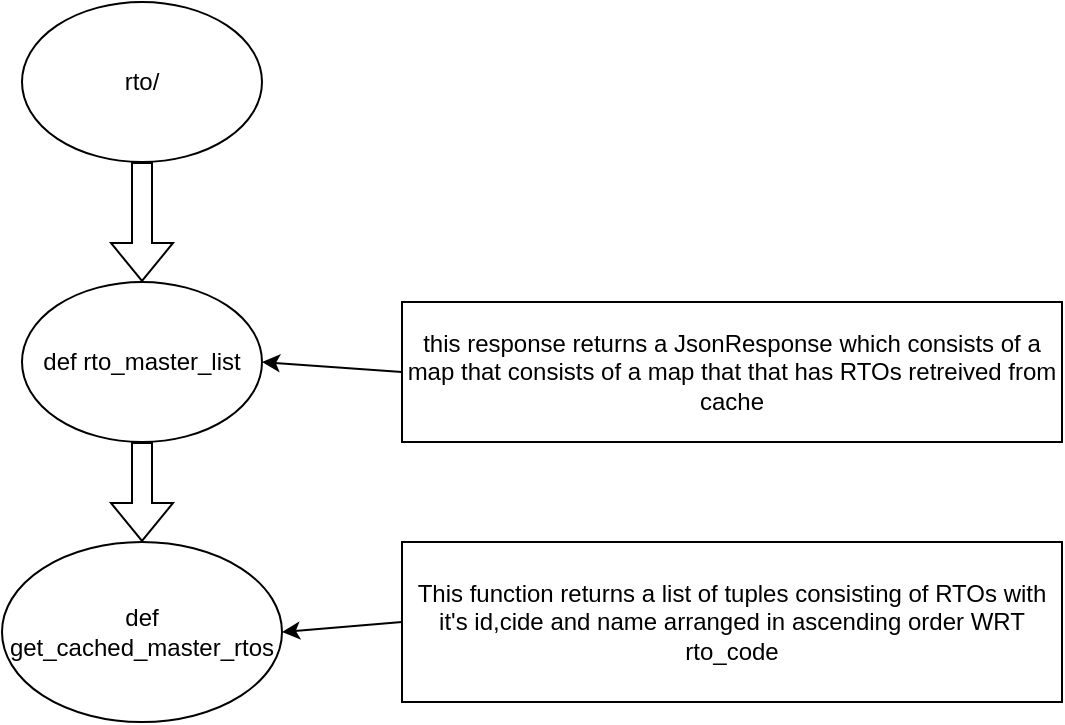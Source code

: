 <mxfile version="21.0.6" type="github">
  <diagram name="Page-1" id="XvIa45HJNEei16wGkZM6">
    <mxGraphModel dx="808" dy="434" grid="1" gridSize="10" guides="1" tooltips="1" connect="1" arrows="1" fold="1" page="1" pageScale="1" pageWidth="827" pageHeight="1169" math="0" shadow="0">
      <root>
        <mxCell id="0" />
        <mxCell id="1" parent="0" />
        <mxCell id="YsucVsIeHG13mqXu_B8P-1" value="rto/" style="ellipse;whiteSpace=wrap;html=1;" vertex="1" parent="1">
          <mxGeometry x="130" y="50" width="120" height="80" as="geometry" />
        </mxCell>
        <mxCell id="YsucVsIeHG13mqXu_B8P-2" value="" style="shape=flexArrow;endArrow=classic;html=1;rounded=0;exitX=0.5;exitY=1;exitDx=0;exitDy=0;" edge="1" parent="1" source="YsucVsIeHG13mqXu_B8P-1">
          <mxGeometry width="50" height="50" relative="1" as="geometry">
            <mxPoint x="390" y="260" as="sourcePoint" />
            <mxPoint x="190" y="190" as="targetPoint" />
          </mxGeometry>
        </mxCell>
        <mxCell id="YsucVsIeHG13mqXu_B8P-3" value="def rto_master_list" style="ellipse;whiteSpace=wrap;html=1;" vertex="1" parent="1">
          <mxGeometry x="130" y="190" width="120" height="80" as="geometry" />
        </mxCell>
        <mxCell id="YsucVsIeHG13mqXu_B8P-4" value="this response returns a JsonResponse which consists of a map that consists of a map that that has RTOs retreived from cache" style="rounded=0;whiteSpace=wrap;html=1;" vertex="1" parent="1">
          <mxGeometry x="320" y="200" width="330" height="70" as="geometry" />
        </mxCell>
        <mxCell id="YsucVsIeHG13mqXu_B8P-5" value="" style="shape=flexArrow;endArrow=classic;html=1;rounded=0;exitX=0.5;exitY=1;exitDx=0;exitDy=0;" edge="1" parent="1" source="YsucVsIeHG13mqXu_B8P-3">
          <mxGeometry width="50" height="50" relative="1" as="geometry">
            <mxPoint x="320" y="330" as="sourcePoint" />
            <mxPoint x="190" y="320" as="targetPoint" />
          </mxGeometry>
        </mxCell>
        <mxCell id="YsucVsIeHG13mqXu_B8P-6" value="def get_cached_master_rtos" style="ellipse;whiteSpace=wrap;html=1;" vertex="1" parent="1">
          <mxGeometry x="120" y="320" width="140" height="90" as="geometry" />
        </mxCell>
        <mxCell id="YsucVsIeHG13mqXu_B8P-7" value="This function returns a list of tuples consisting of RTOs with it&#39;s id,cide and name arranged in ascending order WRT rto_code" style="rounded=0;whiteSpace=wrap;html=1;" vertex="1" parent="1">
          <mxGeometry x="320" y="320" width="330" height="80" as="geometry" />
        </mxCell>
        <mxCell id="YsucVsIeHG13mqXu_B8P-8" value="" style="endArrow=classic;html=1;rounded=0;exitX=0;exitY=0.5;exitDx=0;exitDy=0;entryX=1;entryY=0.5;entryDx=0;entryDy=0;" edge="1" parent="1" source="YsucVsIeHG13mqXu_B8P-4" target="YsucVsIeHG13mqXu_B8P-3">
          <mxGeometry width="50" height="50" relative="1" as="geometry">
            <mxPoint x="320" y="310" as="sourcePoint" />
            <mxPoint x="370" y="260" as="targetPoint" />
          </mxGeometry>
        </mxCell>
        <mxCell id="YsucVsIeHG13mqXu_B8P-9" value="" style="endArrow=classic;html=1;rounded=0;exitX=0;exitY=0.5;exitDx=0;exitDy=0;entryX=1;entryY=0.5;entryDx=0;entryDy=0;" edge="1" parent="1" source="YsucVsIeHG13mqXu_B8P-7" target="YsucVsIeHG13mqXu_B8P-6">
          <mxGeometry width="50" height="50" relative="1" as="geometry">
            <mxPoint x="320" y="310" as="sourcePoint" />
            <mxPoint x="370" y="260" as="targetPoint" />
          </mxGeometry>
        </mxCell>
      </root>
    </mxGraphModel>
  </diagram>
</mxfile>
